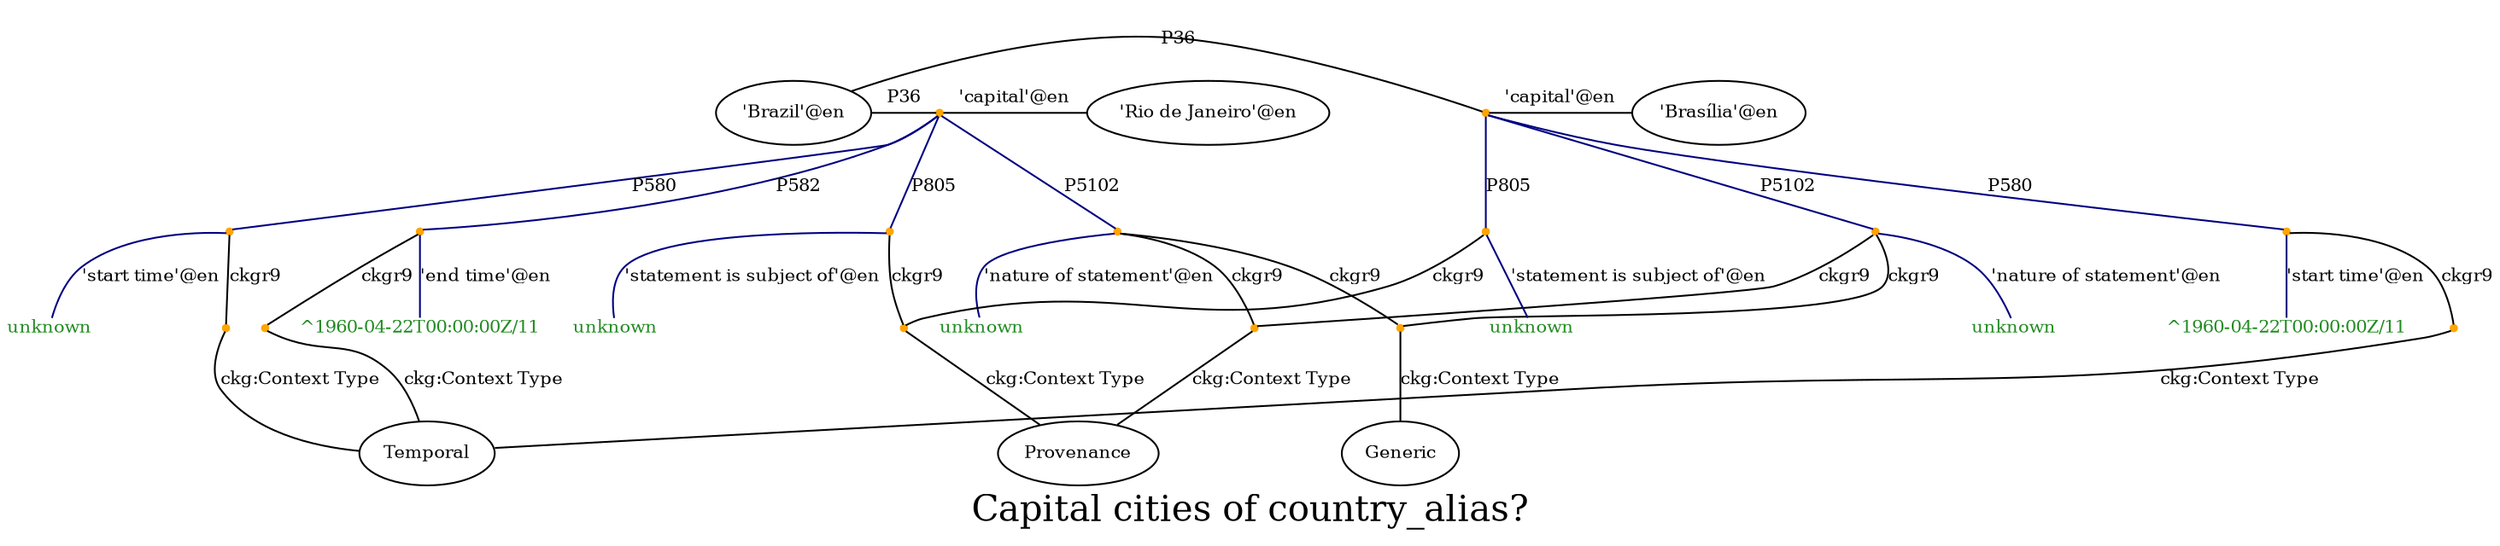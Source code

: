 strict graph "q155-K3" {
	label="Capital cities of country_alias?"
	fontsize=20
	{
		rank=same
		node [color="" fontcolor=black fontsize=10 shape=ellipse style=""]
		Q155 [label="'Brazil'@en"]
		Q2844 [label="'Brasília'@en"]
		node [color=orange fontsize=10 shape=point style=filled]
		"Q155-P36-Q2844-dc7767a2-0" [label=""]
	}
	edge [fontsize=10]
	Q155 -- "Q155-P36-Q2844-dc7767a2-0" [label=P36]
	"Q155-P36-Q2844-dc7767a2-0" -- Q2844 [label="'capital'@en"]
	node [color=orange fontsize=10 shape=point style=filled]
	"Q155-P36-Q2844-dc7767a2-0" [label=""]
	node [color=orange fontsize=10 shape=point style=filled]
	"Q155-P36-Q2844-dc7767a2-0-P580-a40689-0" [label=""]
	node [color="" fontcolor=forestgreen fontsize=10 shape=plain style=""]
	"Q155-P36-Q2844-dc7767a2-0-P580-a40689-0^1960-04-22T00_00_00Z/11" [label="^1960-04-22T00:00:00Z/11"]
	"Q155-P36-Q2844-dc7767a2-0" -- "Q155-P36-Q2844-dc7767a2-0-P580-a40689-0" [label=P580 color=navyblue]
	"Q155-P36-Q2844-dc7767a2-0-P580-a40689-0" -- "Q155-P36-Q2844-dc7767a2-0-P580-a40689-0^1960-04-22T00_00_00Z/11" [label="'start time'@en" color=navyblue]
	node [color=orange fontsize=10 shape=point style=filled]
	"Q155-P36-Q2844-dc7767a2-0-P580-a40689-0" [label=""]
	node [color=orange fontsize=10 shape=point style=filled]
	"Q155-P36-Q2844-dc7767a2-0-P580-a40689-0-P580" [label=""]
	node [color="" fontcolor=black fontsize=10 shape=ellipse style=""]
	ckgT1 [label=Temporal]
	"Q155-P36-Q2844-dc7767a2-0-P580-a40689-0" -- "Q155-P36-Q2844-dc7767a2-0-P580-a40689-0-P580" [label=ckgr9]
	"Q155-P36-Q2844-dc7767a2-0-P580-a40689-0-P580" -- ckgT1 [label="ckg:Context Type"]
	{
		rank=same
		node [color="" fontcolor=black fontsize=10 shape=ellipse style=""]
		Q155 [label="'Brazil'@en"]
		Q8678 [label="'Rio de Janeiro'@en"]
		node [color=orange fontsize=10 shape=point style=filled]
		"Q155-P36-Q8678-f61fa840-0" [label=""]
	}
	edge [fontsize=10]
	Q155 -- "Q155-P36-Q8678-f61fa840-0" [label=P36]
	"Q155-P36-Q8678-f61fa840-0" -- Q8678 [label="'capital'@en"]
	node [color=orange fontsize=10 shape=point style=filled]
	"Q155-P36-Q8678-f61fa840-0" [label=""]
	node [color=orange fontsize=10 shape=point style=filled]
	"Q155-P36-Q8678-f61fa840-0-P580" [label=""]
	node [color="" fontcolor=forestgreen fontsize=10 shape=plain style=""]
	"Q155-P36-Q8678-f61fa840-0-P580unknown" [label=unknown]
	"Q155-P36-Q8678-f61fa840-0" -- "Q155-P36-Q8678-f61fa840-0-P580" [label=P580 color=navyblue]
	"Q155-P36-Q8678-f61fa840-0-P580" -- "Q155-P36-Q8678-f61fa840-0-P580unknown" [label="'start time'@en" color=navyblue]
	node [color=orange fontsize=10 shape=point style=filled]
	"Q155-P36-Q8678-f61fa840-0-P580" [label=""]
	node [color=orange fontsize=10 shape=point style=filled]
	"ckg_c2-P580" [label=""]
	node [color="" fontcolor=black fontsize=10 shape=ellipse style=""]
	ckgT1 [label=Temporal]
	"Q155-P36-Q8678-f61fa840-0-P580" -- "ckg_c2-P580" [label=ckgr9]
	"ckg_c2-P580" -- ckgT1 [label="ckg:Context Type"]
	{
		rank=same
		node [color="" fontcolor=black fontsize=10 shape=ellipse style=""]
		Q155 [label="'Brazil'@en"]
		Q2844 [label="'Brasília'@en"]
		node [color=orange fontsize=10 shape=point style=filled]
		"Q155-P36-Q2844-dc7767a2-0" [label=""]
	}
	edge [fontsize=10]
	Q155 -- "Q155-P36-Q2844-dc7767a2-0" [label=P36]
	"Q155-P36-Q2844-dc7767a2-0" -- Q2844 [label="'capital'@en"]
	node [color=orange fontsize=10 shape=point style=filled]
	"Q155-P36-Q2844-dc7767a2-0" [label=""]
	node [color=orange fontsize=10 shape=point style=filled]
	"Q155-P36-Q2844-dc7767a2-0-P5102" [label=""]
	node [color="" fontcolor=forestgreen fontsize=10 shape=plain style=""]
	"Q155-P36-Q2844-dc7767a2-0-P5102unknown" [label=unknown]
	"Q155-P36-Q2844-dc7767a2-0" -- "Q155-P36-Q2844-dc7767a2-0-P5102" [label=P5102 color=navyblue]
	"Q155-P36-Q2844-dc7767a2-0-P5102" -- "Q155-P36-Q2844-dc7767a2-0-P5102unknown" [label="'nature of statement'@en" color=navyblue]
	node [color=orange fontsize=10 shape=point style=filled]
	"Q155-P36-Q2844-dc7767a2-0-P5102" [label=""]
	node [color=orange fontsize=10 shape=point style=filled]
	"ckg_c18-P5102" [label=""]
	node [color="" fontcolor=black fontsize=10 shape=ellipse style=""]
	ckgP1 [label=Provenance]
	"Q155-P36-Q2844-dc7767a2-0-P5102" -- "ckg_c18-P5102" [label=ckgr9]
	"ckg_c18-P5102" -- ckgP1 [label="ckg:Context Type"]
	{
		rank=same
		node [color="" fontcolor=black fontsize=10 shape=ellipse style=""]
		Q155 [label="'Brazil'@en"]
		Q8678 [label="'Rio de Janeiro'@en"]
		node [color=orange fontsize=10 shape=point style=filled]
		"Q155-P36-Q8678-f61fa840-0" [label=""]
	}
	edge [fontsize=10]
	Q155 -- "Q155-P36-Q8678-f61fa840-0" [label=P36]
	"Q155-P36-Q8678-f61fa840-0" -- Q8678 [label="'capital'@en"]
	node [color=orange fontsize=10 shape=point style=filled]
	"Q155-P36-Q8678-f61fa840-0" [label=""]
	node [color=orange fontsize=10 shape=point style=filled]
	"Q155-P36-Q8678-f61fa840-0-P5102" [label=""]
	node [color="" fontcolor=forestgreen fontsize=10 shape=plain style=""]
	"Q155-P36-Q8678-f61fa840-0-P5102unknown" [label=unknown]
	"Q155-P36-Q8678-f61fa840-0" -- "Q155-P36-Q8678-f61fa840-0-P5102" [label=P5102 color=navyblue]
	"Q155-P36-Q8678-f61fa840-0-P5102" -- "Q155-P36-Q8678-f61fa840-0-P5102unknown" [label="'nature of statement'@en" color=navyblue]
	node [color=orange fontsize=10 shape=point style=filled]
	"Q155-P36-Q8678-f61fa840-0-P5102" [label=""]
	node [color=orange fontsize=10 shape=point style=filled]
	"ckg_c18-P5102" [label=""]
	node [color="" fontcolor=black fontsize=10 shape=ellipse style=""]
	ckgP1 [label=Provenance]
	"Q155-P36-Q8678-f61fa840-0-P5102" -- "ckg_c18-P5102" [label=ckgr9]
	"ckg_c18-P5102" -- ckgP1 [label="ckg:Context Type"]
	{
		rank=same
		node [color="" fontcolor=black fontsize=10 shape=ellipse style=""]
		Q155 [label="'Brazil'@en"]
		Q2844 [label="'Brasília'@en"]
		node [color=orange fontsize=10 shape=point style=filled]
		"Q155-P36-Q2844-dc7767a2-0" [label=""]
	}
	edge [fontsize=10]
	Q155 -- "Q155-P36-Q2844-dc7767a2-0" [label=P36]
	"Q155-P36-Q2844-dc7767a2-0" -- Q2844 [label="'capital'@en"]
	node [color=orange fontsize=10 shape=point style=filled]
	"Q155-P36-Q2844-dc7767a2-0" [label=""]
	node [color=orange fontsize=10 shape=point style=filled]
	"Q155-P36-Q2844-dc7767a2-0-P5102" [label=""]
	node [color="" fontcolor=forestgreen fontsize=10 shape=plain style=""]
	"Q155-P36-Q2844-dc7767a2-0-P5102unknown" [label=unknown]
	"Q155-P36-Q2844-dc7767a2-0" -- "Q155-P36-Q2844-dc7767a2-0-P5102" [label=P5102 color=navyblue]
	"Q155-P36-Q2844-dc7767a2-0-P5102" -- "Q155-P36-Q2844-dc7767a2-0-P5102unknown" [label="'nature of statement'@en" color=navyblue]
	node [color=orange fontsize=10 shape=point style=filled]
	"Q155-P36-Q2844-dc7767a2-0-P5102" [label=""]
	node [color=orange fontsize=10 shape=point style=filled]
	"ckg_c186-P5102" [label=""]
	node [color="" fontcolor=black fontsize=10 shape=ellipse style=""]
	ckgG1 [label=Generic]
	"Q155-P36-Q2844-dc7767a2-0-P5102" -- "ckg_c186-P5102" [label=ckgr9]
	"ckg_c186-P5102" -- ckgG1 [label="ckg:Context Type"]
	{
		rank=same
		node [color="" fontcolor=black fontsize=10 shape=ellipse style=""]
		Q155 [label="'Brazil'@en"]
		Q8678 [label="'Rio de Janeiro'@en"]
		node [color=orange fontsize=10 shape=point style=filled]
		"Q155-P36-Q8678-f61fa840-0" [label=""]
	}
	edge [fontsize=10]
	Q155 -- "Q155-P36-Q8678-f61fa840-0" [label=P36]
	"Q155-P36-Q8678-f61fa840-0" -- Q8678 [label="'capital'@en"]
	node [color=orange fontsize=10 shape=point style=filled]
	"Q155-P36-Q8678-f61fa840-0" [label=""]
	node [color=orange fontsize=10 shape=point style=filled]
	"Q155-P36-Q8678-f61fa840-0-P5102" [label=""]
	node [color="" fontcolor=forestgreen fontsize=10 shape=plain style=""]
	"Q155-P36-Q8678-f61fa840-0-P5102unknown" [label=unknown]
	"Q155-P36-Q8678-f61fa840-0" -- "Q155-P36-Q8678-f61fa840-0-P5102" [label=P5102 color=navyblue]
	"Q155-P36-Q8678-f61fa840-0-P5102" -- "Q155-P36-Q8678-f61fa840-0-P5102unknown" [label="'nature of statement'@en" color=navyblue]
	node [color=orange fontsize=10 shape=point style=filled]
	"Q155-P36-Q8678-f61fa840-0-P5102" [label=""]
	node [color=orange fontsize=10 shape=point style=filled]
	"ckg_c186-P5102" [label=""]
	node [color="" fontcolor=black fontsize=10 shape=ellipse style=""]
	ckgG1 [label=Generic]
	"Q155-P36-Q8678-f61fa840-0-P5102" -- "ckg_c186-P5102" [label=ckgr9]
	"ckg_c186-P5102" -- ckgG1 [label="ckg:Context Type"]
	{
		rank=same
		node [color="" fontcolor=black fontsize=10 shape=ellipse style=""]
		Q155 [label="'Brazil'@en"]
		Q2844 [label="'Brasília'@en"]
		node [color=orange fontsize=10 shape=point style=filled]
		"Q155-P36-Q2844-dc7767a2-0" [label=""]
	}
	edge [fontsize=10]
	Q155 -- "Q155-P36-Q2844-dc7767a2-0" [label=P36]
	"Q155-P36-Q2844-dc7767a2-0" -- Q2844 [label="'capital'@en"]
	node [color=orange fontsize=10 shape=point style=filled]
	"Q155-P36-Q2844-dc7767a2-0" [label=""]
	node [color=orange fontsize=10 shape=point style=filled]
	"Q155-P36-Q2844-dc7767a2-0-P805" [label=""]
	node [color="" fontcolor=forestgreen fontsize=10 shape=plain style=""]
	"Q155-P36-Q2844-dc7767a2-0-P805unknown" [label=unknown]
	"Q155-P36-Q2844-dc7767a2-0" -- "Q155-P36-Q2844-dc7767a2-0-P805" [label=P805 color=navyblue]
	"Q155-P36-Q2844-dc7767a2-0-P805" -- "Q155-P36-Q2844-dc7767a2-0-P805unknown" [label="'statement is subject of'@en" color=navyblue]
	node [color=orange fontsize=10 shape=point style=filled]
	"Q155-P36-Q2844-dc7767a2-0-P805" [label=""]
	node [color=orange fontsize=10 shape=point style=filled]
	"ckg_c22-P805" [label=""]
	node [color="" fontcolor=black fontsize=10 shape=ellipse style=""]
	ckgP1 [label=Provenance]
	"Q155-P36-Q2844-dc7767a2-0-P805" -- "ckg_c22-P805" [label=ckgr9]
	"ckg_c22-P805" -- ckgP1 [label="ckg:Context Type"]
	{
		rank=same
		node [color="" fontcolor=black fontsize=10 shape=ellipse style=""]
		Q155 [label="'Brazil'@en"]
		Q8678 [label="'Rio de Janeiro'@en"]
		node [color=orange fontsize=10 shape=point style=filled]
		"Q155-P36-Q8678-f61fa840-0" [label=""]
	}
	edge [fontsize=10]
	Q155 -- "Q155-P36-Q8678-f61fa840-0" [label=P36]
	"Q155-P36-Q8678-f61fa840-0" -- Q8678 [label="'capital'@en"]
	node [color=orange fontsize=10 shape=point style=filled]
	"Q155-P36-Q8678-f61fa840-0" [label=""]
	node [color=orange fontsize=10 shape=point style=filled]
	"Q155-P36-Q8678-f61fa840-0-P805" [label=""]
	node [color="" fontcolor=forestgreen fontsize=10 shape=plain style=""]
	"Q155-P36-Q8678-f61fa840-0-P805unknown" [label=unknown]
	"Q155-P36-Q8678-f61fa840-0" -- "Q155-P36-Q8678-f61fa840-0-P805" [label=P805 color=navyblue]
	"Q155-P36-Q8678-f61fa840-0-P805" -- "Q155-P36-Q8678-f61fa840-0-P805unknown" [label="'statement is subject of'@en" color=navyblue]
	node [color=orange fontsize=10 shape=point style=filled]
	"Q155-P36-Q8678-f61fa840-0-P805" [label=""]
	node [color=orange fontsize=10 shape=point style=filled]
	"ckg_c22-P805" [label=""]
	node [color="" fontcolor=black fontsize=10 shape=ellipse style=""]
	ckgP1 [label=Provenance]
	"Q155-P36-Q8678-f61fa840-0-P805" -- "ckg_c22-P805" [label=ckgr9]
	"ckg_c22-P805" -- ckgP1 [label="ckg:Context Type"]
	{
		rank=same
		node [color="" fontcolor=black fontsize=10 shape=ellipse style=""]
		Q155 [label="'Brazil'@en"]
		Q2844 [label="'Brasília'@en"]
		node [color=orange fontsize=10 shape=point style=filled]
		"Q155-P36-Q2844-dc7767a2-0" [label=""]
	}
	edge [fontsize=10]
	Q155 -- "Q155-P36-Q2844-dc7767a2-0" [label=P36]
	"Q155-P36-Q2844-dc7767a2-0" -- Q2844 [label="'capital'@en"]
	{
		rank=same
		node [color="" fontcolor=black fontsize=10 shape=ellipse style=""]
		Q155 [label="'Brazil'@en"]
		Q8678 [label="'Rio de Janeiro'@en"]
		node [color=orange fontsize=10 shape=point style=filled]
		"Q155-P36-Q8678-f61fa840-0" [label=""]
	}
	edge [fontsize=10]
	Q155 -- "Q155-P36-Q8678-f61fa840-0" [label=P36]
	"Q155-P36-Q8678-f61fa840-0" -- Q8678 [label="'capital'@en"]
	{
		rank=same
		node [color="" fontcolor=black fontsize=10 shape=ellipse style=""]
		Q155 [label="'Brazil'@en"]
		Q2844 [label="'Brasília'@en"]
		node [color=orange fontsize=10 shape=point style=filled]
		"Q155-P36-Q2844-dc7767a2-0" [label=""]
	}
	edge [fontsize=10]
	Q155 -- "Q155-P36-Q2844-dc7767a2-0" [label=P36]
	"Q155-P36-Q2844-dc7767a2-0" -- Q2844 [label="'capital'@en"]
	{
		rank=same
		node [color="" fontcolor=black fontsize=10 shape=ellipse style=""]
		Q155 [label="'Brazil'@en"]
		Q8678 [label="'Rio de Janeiro'@en"]
		node [color=orange fontsize=10 shape=point style=filled]
		"Q155-P36-Q8678-f61fa840-0" [label=""]
	}
	edge [fontsize=10]
	Q155 -- "Q155-P36-Q8678-f61fa840-0" [label=P36]
	"Q155-P36-Q8678-f61fa840-0" -- Q8678 [label="'capital'@en"]
	{
		rank=same
		node [color="" fontcolor=black fontsize=10 shape=ellipse style=""]
		Q155 [label="'Brazil'@en"]
		Q8678 [label="'Rio de Janeiro'@en"]
		node [color=orange fontsize=10 shape=point style=filled]
		"Q155-P36-Q8678-f61fa840-0" [label=""]
	}
	edge [fontsize=10]
	Q155 -- "Q155-P36-Q8678-f61fa840-0" [label=P36]
	"Q155-P36-Q8678-f61fa840-0" -- Q8678 [label="'capital'@en"]
	node [color=orange fontsize=10 shape=point style=filled]
	"Q155-P36-Q8678-f61fa840-0" [label=""]
	node [color=orange fontsize=10 shape=point style=filled]
	"Q155-P36-Q8678-f61fa840-0-P582-a40689-0" [label=""]
	node [color="" fontcolor=forestgreen fontsize=10 shape=plain style=""]
	"Q155-P36-Q8678-f61fa840-0-P582-a40689-0^1960-04-22T00_00_00Z/11" [label="^1960-04-22T00:00:00Z/11"]
	"Q155-P36-Q8678-f61fa840-0" -- "Q155-P36-Q8678-f61fa840-0-P582-a40689-0" [label=P582 color=navyblue]
	"Q155-P36-Q8678-f61fa840-0-P582-a40689-0" -- "Q155-P36-Q8678-f61fa840-0-P582-a40689-0^1960-04-22T00_00_00Z/11" [label="'end time'@en" color=navyblue]
	node [color=orange fontsize=10 shape=point style=filled]
	"Q155-P36-Q8678-f61fa840-0-P582-a40689-0" [label=""]
	node [color=orange fontsize=10 shape=point style=filled]
	"Q155-P36-Q8678-f61fa840-0-P582-a40689-0-P582" [label=""]
	node [color="" fontcolor=black fontsize=10 shape=ellipse style=""]
	ckgT1 [label=Temporal]
	"Q155-P36-Q8678-f61fa840-0-P582-a40689-0" -- "Q155-P36-Q8678-f61fa840-0-P582-a40689-0-P582" [label=ckgr9]
	"Q155-P36-Q8678-f61fa840-0-P582-a40689-0-P582" -- ckgT1 [label="ckg:Context Type"]
}
